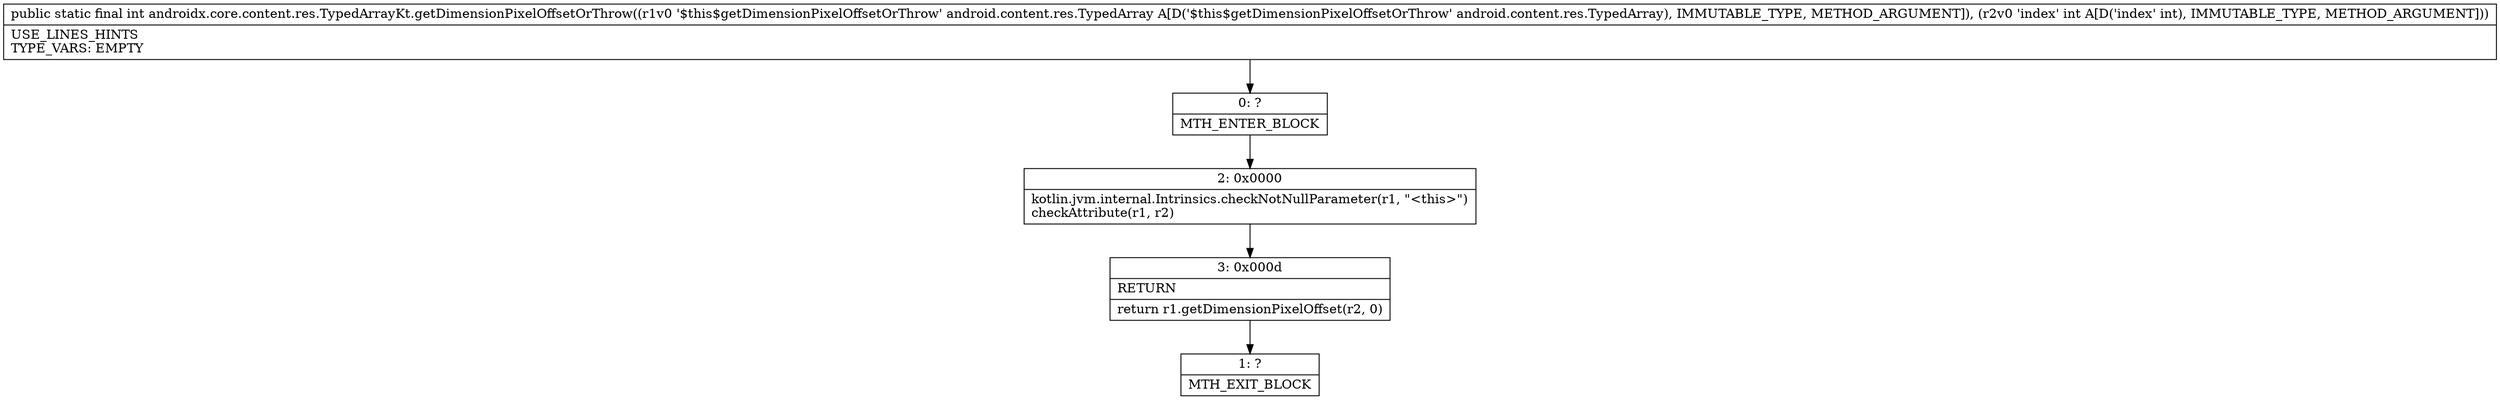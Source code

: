 digraph "CFG forandroidx.core.content.res.TypedArrayKt.getDimensionPixelOffsetOrThrow(Landroid\/content\/res\/TypedArray;I)I" {
Node_0 [shape=record,label="{0\:\ ?|MTH_ENTER_BLOCK\l}"];
Node_2 [shape=record,label="{2\:\ 0x0000|kotlin.jvm.internal.Intrinsics.checkNotNullParameter(r1, \"\<this\>\")\lcheckAttribute(r1, r2)\l}"];
Node_3 [shape=record,label="{3\:\ 0x000d|RETURN\l|return r1.getDimensionPixelOffset(r2, 0)\l}"];
Node_1 [shape=record,label="{1\:\ ?|MTH_EXIT_BLOCK\l}"];
MethodNode[shape=record,label="{public static final int androidx.core.content.res.TypedArrayKt.getDimensionPixelOffsetOrThrow((r1v0 '$this$getDimensionPixelOffsetOrThrow' android.content.res.TypedArray A[D('$this$getDimensionPixelOffsetOrThrow' android.content.res.TypedArray), IMMUTABLE_TYPE, METHOD_ARGUMENT]), (r2v0 'index' int A[D('index' int), IMMUTABLE_TYPE, METHOD_ARGUMENT]))  | USE_LINES_HINTS\lTYPE_VARS: EMPTY\l}"];
MethodNode -> Node_0;Node_0 -> Node_2;
Node_2 -> Node_3;
Node_3 -> Node_1;
}

